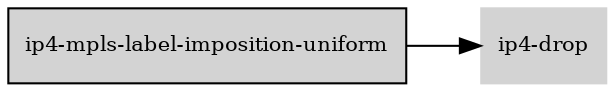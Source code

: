 digraph "ip4_mpls_label_imposition_uniform_subgraph" {
  rankdir=LR;
  node [shape=box, style=filled, fontsize=10, color=lightgray, fontcolor=black, fillcolor=lightgray];
  "ip4-mpls-label-imposition-uniform" [color=black, fontcolor=black, fillcolor=lightgray];
  edge [fontsize=8];
  "ip4-mpls-label-imposition-uniform" -> "ip4-drop";
}
